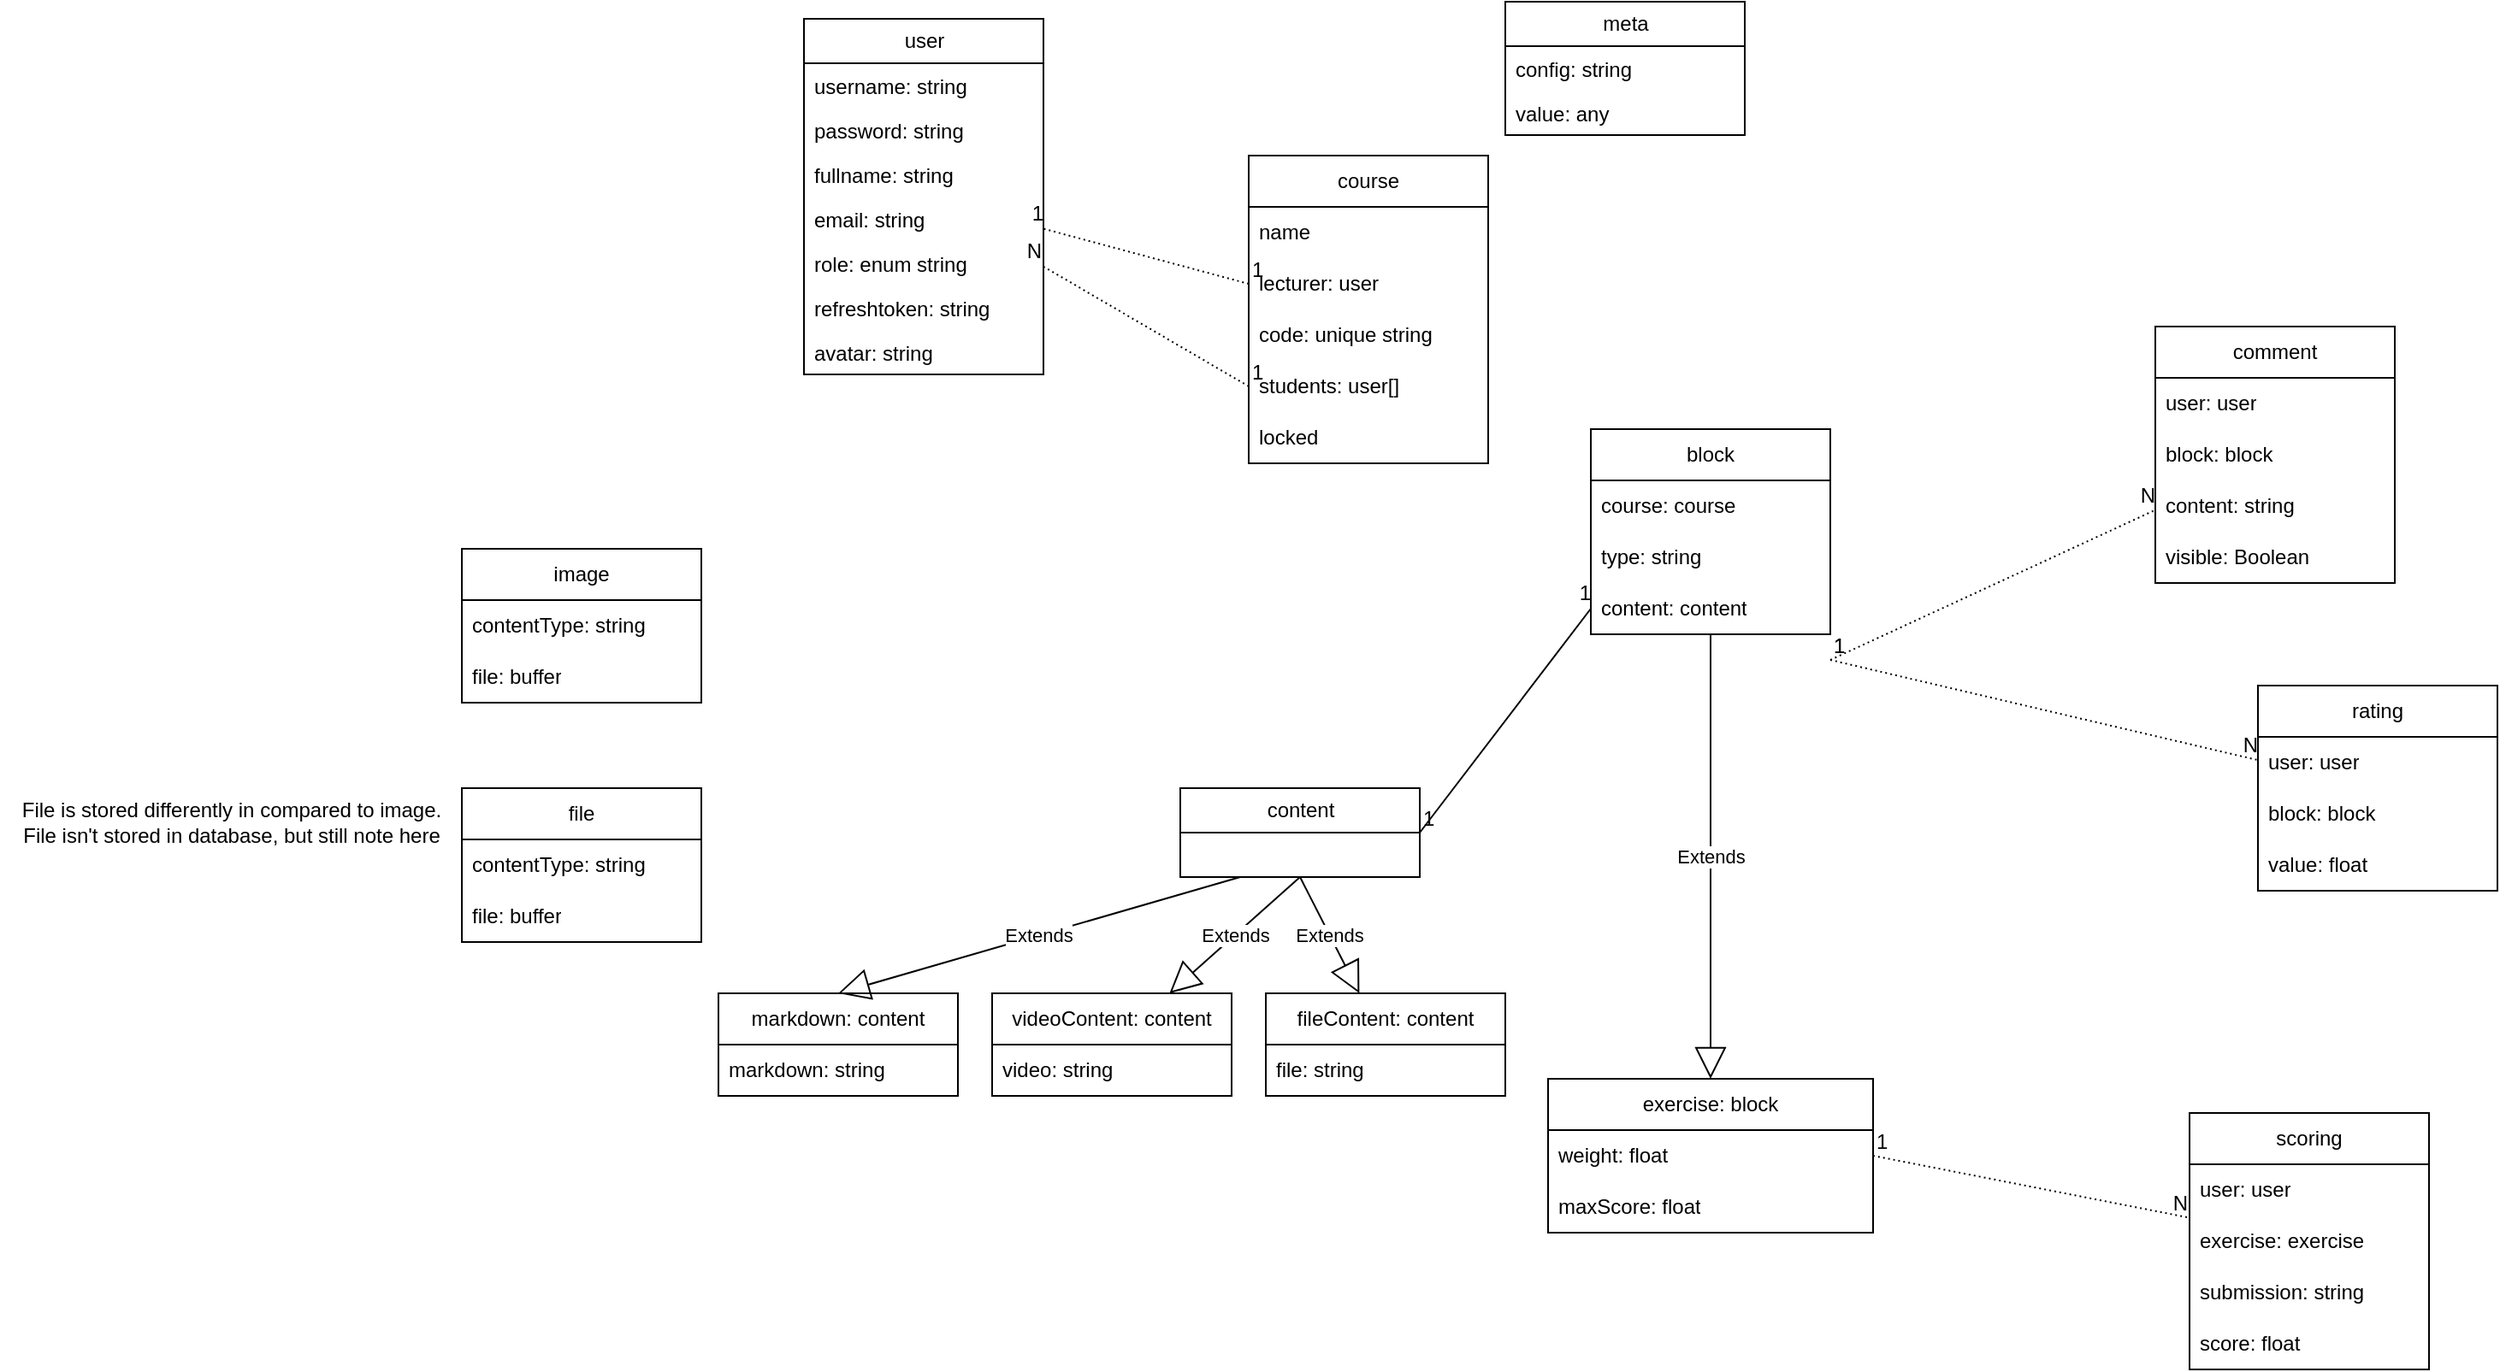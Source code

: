 <mxfile version="20.6.0" type="device" pages="2"><diagram id="YB6r-hcfbJLLdhidVfNR" name="Database Design Diagram"><mxGraphModel dx="2162" dy="952" grid="1" gridSize="10" guides="1" tooltips="1" connect="1" arrows="1" fold="1" page="1" pageScale="1" pageWidth="850" pageHeight="1100" math="0" shadow="0"><root><mxCell id="0"/><mxCell id="1" parent="0"/><mxCell id="WoU8ykzPIWbGjTpXF9rT-1" value="user" style="swimlane;fontStyle=0;childLayout=stackLayout;horizontal=1;startSize=26;fillColor=none;horizontalStack=0;resizeParent=1;resizeParentMax=0;resizeLast=0;collapsible=1;marginBottom=0;html=1;" parent="1" vertex="1"><mxGeometry x="-80" y="180" width="140" height="208" as="geometry"/></mxCell><mxCell id="WoU8ykzPIWbGjTpXF9rT-2" value="username: string" style="text;strokeColor=none;fillColor=none;align=left;verticalAlign=top;spacingLeft=4;spacingRight=4;overflow=hidden;rotatable=0;points=[[0,0.5],[1,0.5]];portConstraint=eastwest;whiteSpace=wrap;html=1;" parent="WoU8ykzPIWbGjTpXF9rT-1" vertex="1"><mxGeometry y="26" width="140" height="26" as="geometry"/></mxCell><mxCell id="WoU8ykzPIWbGjTpXF9rT-3" value="password: string" style="text;strokeColor=none;fillColor=none;align=left;verticalAlign=top;spacingLeft=4;spacingRight=4;overflow=hidden;rotatable=0;points=[[0,0.5],[1,0.5]];portConstraint=eastwest;whiteSpace=wrap;html=1;" parent="WoU8ykzPIWbGjTpXF9rT-1" vertex="1"><mxGeometry y="52" width="140" height="26" as="geometry"/></mxCell><mxCell id="WoU8ykzPIWbGjTpXF9rT-4" value="fullname: string" style="text;strokeColor=none;fillColor=none;align=left;verticalAlign=top;spacingLeft=4;spacingRight=4;overflow=hidden;rotatable=0;points=[[0,0.5],[1,0.5]];portConstraint=eastwest;whiteSpace=wrap;html=1;" parent="WoU8ykzPIWbGjTpXF9rT-1" vertex="1"><mxGeometry y="78" width="140" height="26" as="geometry"/></mxCell><mxCell id="WoU8ykzPIWbGjTpXF9rT-5" value="email: string" style="text;strokeColor=none;fillColor=none;align=left;verticalAlign=top;spacingLeft=4;spacingRight=4;overflow=hidden;rotatable=0;points=[[0,0.5],[1,0.5]];portConstraint=eastwest;whiteSpace=wrap;html=1;" parent="WoU8ykzPIWbGjTpXF9rT-1" vertex="1"><mxGeometry y="104" width="140" height="26" as="geometry"/></mxCell><mxCell id="WoU8ykzPIWbGjTpXF9rT-6" value="role: enum string" style="text;strokeColor=none;fillColor=none;align=left;verticalAlign=top;spacingLeft=4;spacingRight=4;overflow=hidden;rotatable=0;points=[[0,0.5],[1,0.5]];portConstraint=eastwest;whiteSpace=wrap;html=1;" parent="WoU8ykzPIWbGjTpXF9rT-1" vertex="1"><mxGeometry y="130" width="140" height="26" as="geometry"/></mxCell><mxCell id="WoU8ykzPIWbGjTpXF9rT-7" value="refreshtoken: string" style="text;strokeColor=none;fillColor=none;align=left;verticalAlign=top;spacingLeft=4;spacingRight=4;overflow=hidden;rotatable=0;points=[[0,0.5],[1,0.5]];portConstraint=eastwest;whiteSpace=wrap;html=1;" parent="WoU8ykzPIWbGjTpXF9rT-1" vertex="1"><mxGeometry y="156" width="140" height="26" as="geometry"/></mxCell><mxCell id="WoU8ykzPIWbGjTpXF9rT-8" value="avatar: string" style="text;strokeColor=none;fillColor=none;align=left;verticalAlign=top;spacingLeft=4;spacingRight=4;overflow=hidden;rotatable=0;points=[[0,0.5],[1,0.5]];portConstraint=eastwest;whiteSpace=wrap;html=1;" parent="WoU8ykzPIWbGjTpXF9rT-1" vertex="1"><mxGeometry y="182" width="140" height="26" as="geometry"/></mxCell><mxCell id="WoU8ykzPIWbGjTpXF9rT-9" value="image" style="swimlane;fontStyle=0;childLayout=stackLayout;horizontal=1;startSize=30;horizontalStack=0;resizeParent=1;resizeParentMax=0;resizeLast=0;collapsible=1;marginBottom=0;whiteSpace=wrap;html=1;" parent="1" vertex="1"><mxGeometry x="-280" y="490" width="140" height="90" as="geometry"/></mxCell><mxCell id="WoU8ykzPIWbGjTpXF9rT-10" value="contentType: string" style="text;strokeColor=none;fillColor=none;align=left;verticalAlign=middle;spacingLeft=4;spacingRight=4;overflow=hidden;points=[[0,0.5],[1,0.5]];portConstraint=eastwest;rotatable=0;whiteSpace=wrap;html=1;" parent="WoU8ykzPIWbGjTpXF9rT-9" vertex="1"><mxGeometry y="30" width="140" height="30" as="geometry"/></mxCell><mxCell id="WoU8ykzPIWbGjTpXF9rT-11" value="file: buffer" style="text;strokeColor=none;fillColor=none;align=left;verticalAlign=middle;spacingLeft=4;spacingRight=4;overflow=hidden;points=[[0,0.5],[1,0.5]];portConstraint=eastwest;rotatable=0;whiteSpace=wrap;html=1;" parent="WoU8ykzPIWbGjTpXF9rT-9" vertex="1"><mxGeometry y="60" width="140" height="30" as="geometry"/></mxCell><mxCell id="WoU8ykzPIWbGjTpXF9rT-13" value="meta" style="swimlane;fontStyle=0;childLayout=stackLayout;horizontal=1;startSize=26;fillColor=none;horizontalStack=0;resizeParent=1;resizeParentMax=0;resizeLast=0;collapsible=1;marginBottom=0;html=1;" parent="1" vertex="1"><mxGeometry x="330" y="170" width="140" height="78" as="geometry"/></mxCell><mxCell id="WoU8ykzPIWbGjTpXF9rT-14" value="config: string" style="text;strokeColor=none;fillColor=none;align=left;verticalAlign=top;spacingLeft=4;spacingRight=4;overflow=hidden;rotatable=0;points=[[0,0.5],[1,0.5]];portConstraint=eastwest;whiteSpace=wrap;html=1;" parent="WoU8ykzPIWbGjTpXF9rT-13" vertex="1"><mxGeometry y="26" width="140" height="26" as="geometry"/></mxCell><mxCell id="WoU8ykzPIWbGjTpXF9rT-15" value="value: any" style="text;strokeColor=none;fillColor=none;align=left;verticalAlign=top;spacingLeft=4;spacingRight=4;overflow=hidden;rotatable=0;points=[[0,0.5],[1,0.5]];portConstraint=eastwest;whiteSpace=wrap;html=1;" parent="WoU8ykzPIWbGjTpXF9rT-13" vertex="1"><mxGeometry y="52" width="140" height="26" as="geometry"/></mxCell><mxCell id="WoU8ykzPIWbGjTpXF9rT-17" value="course" style="swimlane;fontStyle=0;childLayout=stackLayout;horizontal=1;startSize=30;horizontalStack=0;resizeParent=1;resizeParentMax=0;resizeLast=0;collapsible=1;marginBottom=0;whiteSpace=wrap;html=1;" parent="1" vertex="1"><mxGeometry x="180" y="260" width="140" height="180" as="geometry"/></mxCell><mxCell id="WoU8ykzPIWbGjTpXF9rT-18" value="name" style="text;strokeColor=none;fillColor=none;align=left;verticalAlign=middle;spacingLeft=4;spacingRight=4;overflow=hidden;points=[[0,0.5],[1,0.5]];portConstraint=eastwest;rotatable=0;whiteSpace=wrap;html=1;" parent="WoU8ykzPIWbGjTpXF9rT-17" vertex="1"><mxGeometry y="30" width="140" height="30" as="geometry"/></mxCell><mxCell id="WoU8ykzPIWbGjTpXF9rT-19" value="lecturer: user" style="text;strokeColor=none;fillColor=none;align=left;verticalAlign=middle;spacingLeft=4;spacingRight=4;overflow=hidden;points=[[0,0.5],[1,0.5]];portConstraint=eastwest;rotatable=0;whiteSpace=wrap;html=1;" parent="WoU8ykzPIWbGjTpXF9rT-17" vertex="1"><mxGeometry y="60" width="140" height="30" as="geometry"/></mxCell><mxCell id="WoU8ykzPIWbGjTpXF9rT-20" value="code: unique string" style="text;strokeColor=none;fillColor=none;align=left;verticalAlign=middle;spacingLeft=4;spacingRight=4;overflow=hidden;points=[[0,0.5],[1,0.5]];portConstraint=eastwest;rotatable=0;whiteSpace=wrap;html=1;" parent="WoU8ykzPIWbGjTpXF9rT-17" vertex="1"><mxGeometry y="90" width="140" height="30" as="geometry"/></mxCell><mxCell id="KMmzmA4-8_-BO-0aLhQx-1" value="students: user[]" style="text;strokeColor=none;fillColor=none;align=left;verticalAlign=middle;spacingLeft=4;spacingRight=4;overflow=hidden;points=[[0,0.5],[1,0.5]];portConstraint=eastwest;rotatable=0;whiteSpace=wrap;html=1;" parent="WoU8ykzPIWbGjTpXF9rT-17" vertex="1"><mxGeometry y="120" width="140" height="30" as="geometry"/></mxCell><mxCell id="h12h4w8-NytyU-QI00mL-1" value="locked" style="text;strokeColor=none;fillColor=none;align=left;verticalAlign=middle;spacingLeft=4;spacingRight=4;overflow=hidden;points=[[0,0.5],[1,0.5]];portConstraint=eastwest;rotatable=0;whiteSpace=wrap;html=1;" parent="WoU8ykzPIWbGjTpXF9rT-17" vertex="1"><mxGeometry y="150" width="140" height="30" as="geometry"/></mxCell><mxCell id="WoU8ykzPIWbGjTpXF9rT-21" value="block" style="swimlane;fontStyle=0;childLayout=stackLayout;horizontal=1;startSize=30;horizontalStack=0;resizeParent=1;resizeParentMax=0;resizeLast=0;collapsible=1;marginBottom=0;whiteSpace=wrap;html=1;" parent="1" vertex="1"><mxGeometry x="380" y="420" width="140" height="120" as="geometry"/></mxCell><mxCell id="WoU8ykzPIWbGjTpXF9rT-22" value="course: course" style="text;strokeColor=none;fillColor=none;align=left;verticalAlign=middle;spacingLeft=4;spacingRight=4;overflow=hidden;points=[[0,0.5],[1,0.5]];portConstraint=eastwest;rotatable=0;whiteSpace=wrap;html=1;" parent="WoU8ykzPIWbGjTpXF9rT-21" vertex="1"><mxGeometry y="30" width="140" height="30" as="geometry"/></mxCell><mxCell id="WoU8ykzPIWbGjTpXF9rT-23" value="type: string" style="text;strokeColor=none;fillColor=none;align=left;verticalAlign=middle;spacingLeft=4;spacingRight=4;overflow=hidden;points=[[0,0.5],[1,0.5]];portConstraint=eastwest;rotatable=0;whiteSpace=wrap;html=1;" parent="WoU8ykzPIWbGjTpXF9rT-21" vertex="1"><mxGeometry y="60" width="140" height="30" as="geometry"/></mxCell><mxCell id="WoU8ykzPIWbGjTpXF9rT-24" value="content: content" style="text;strokeColor=none;fillColor=none;align=left;verticalAlign=middle;spacingLeft=4;spacingRight=4;overflow=hidden;points=[[0,0.5],[1,0.5]];portConstraint=eastwest;rotatable=0;whiteSpace=wrap;html=1;" parent="WoU8ykzPIWbGjTpXF9rT-21" vertex="1"><mxGeometry y="90" width="140" height="30" as="geometry"/></mxCell><mxCell id="WoU8ykzPIWbGjTpXF9rT-26" value="rating" style="swimlane;fontStyle=0;childLayout=stackLayout;horizontal=1;startSize=30;horizontalStack=0;resizeParent=1;resizeParentMax=0;resizeLast=0;collapsible=1;marginBottom=0;whiteSpace=wrap;html=1;" parent="1" vertex="1"><mxGeometry x="770" y="570" width="140" height="120" as="geometry"/></mxCell><mxCell id="WoU8ykzPIWbGjTpXF9rT-27" value="user: user" style="text;strokeColor=none;fillColor=none;align=left;verticalAlign=middle;spacingLeft=4;spacingRight=4;overflow=hidden;points=[[0,0.5],[1,0.5]];portConstraint=eastwest;rotatable=0;whiteSpace=wrap;html=1;" parent="WoU8ykzPIWbGjTpXF9rT-26" vertex="1"><mxGeometry y="30" width="140" height="30" as="geometry"/></mxCell><mxCell id="WoU8ykzPIWbGjTpXF9rT-28" value="block: block" style="text;strokeColor=none;fillColor=none;align=left;verticalAlign=middle;spacingLeft=4;spacingRight=4;overflow=hidden;points=[[0,0.5],[1,0.5]];portConstraint=eastwest;rotatable=0;whiteSpace=wrap;html=1;" parent="WoU8ykzPIWbGjTpXF9rT-26" vertex="1"><mxGeometry y="60" width="140" height="30" as="geometry"/></mxCell><mxCell id="WoU8ykzPIWbGjTpXF9rT-29" value="value: float" style="text;strokeColor=none;fillColor=none;align=left;verticalAlign=middle;spacingLeft=4;spacingRight=4;overflow=hidden;points=[[0,0.5],[1,0.5]];portConstraint=eastwest;rotatable=0;whiteSpace=wrap;html=1;" parent="WoU8ykzPIWbGjTpXF9rT-26" vertex="1"><mxGeometry y="90" width="140" height="30" as="geometry"/></mxCell><mxCell id="WoU8ykzPIWbGjTpXF9rT-30" value="comment" style="swimlane;fontStyle=0;childLayout=stackLayout;horizontal=1;startSize=30;horizontalStack=0;resizeParent=1;resizeParentMax=0;resizeLast=0;collapsible=1;marginBottom=0;whiteSpace=wrap;html=1;" parent="1" vertex="1"><mxGeometry x="710" y="360" width="140" height="150" as="geometry"/></mxCell><mxCell id="WoU8ykzPIWbGjTpXF9rT-31" value="user: user" style="text;strokeColor=none;fillColor=none;align=left;verticalAlign=middle;spacingLeft=4;spacingRight=4;overflow=hidden;points=[[0,0.5],[1,0.5]];portConstraint=eastwest;rotatable=0;whiteSpace=wrap;html=1;" parent="WoU8ykzPIWbGjTpXF9rT-30" vertex="1"><mxGeometry y="30" width="140" height="30" as="geometry"/></mxCell><mxCell id="WoU8ykzPIWbGjTpXF9rT-32" value="block: block" style="text;strokeColor=none;fillColor=none;align=left;verticalAlign=middle;spacingLeft=4;spacingRight=4;overflow=hidden;points=[[0,0.5],[1,0.5]];portConstraint=eastwest;rotatable=0;whiteSpace=wrap;html=1;" parent="WoU8ykzPIWbGjTpXF9rT-30" vertex="1"><mxGeometry y="60" width="140" height="30" as="geometry"/></mxCell><mxCell id="WoU8ykzPIWbGjTpXF9rT-33" value="content: string" style="text;strokeColor=none;fillColor=none;align=left;verticalAlign=middle;spacingLeft=4;spacingRight=4;overflow=hidden;points=[[0,0.5],[1,0.5]];portConstraint=eastwest;rotatable=0;whiteSpace=wrap;html=1;" parent="WoU8ykzPIWbGjTpXF9rT-30" vertex="1"><mxGeometry y="90" width="140" height="30" as="geometry"/></mxCell><mxCell id="ar0qH_tBfXvgNC2Da2N_-1" value="visible: Boolean" style="text;strokeColor=none;fillColor=none;align=left;verticalAlign=middle;spacingLeft=4;spacingRight=4;overflow=hidden;points=[[0,0.5],[1,0.5]];portConstraint=eastwest;rotatable=0;whiteSpace=wrap;html=1;" parent="WoU8ykzPIWbGjTpXF9rT-30" vertex="1"><mxGeometry y="120" width="140" height="30" as="geometry"/></mxCell><mxCell id="WoU8ykzPIWbGjTpXF9rT-40" value="exercise: block" style="swimlane;fontStyle=0;childLayout=stackLayout;horizontal=1;startSize=30;horizontalStack=0;resizeParent=1;resizeParentMax=0;resizeLast=0;collapsible=1;marginBottom=0;whiteSpace=wrap;html=1;" parent="1" vertex="1"><mxGeometry x="355" y="800" width="190" height="90" as="geometry"/></mxCell><mxCell id="WoU8ykzPIWbGjTpXF9rT-44" value="weight: float" style="text;strokeColor=none;fillColor=none;align=left;verticalAlign=middle;spacingLeft=4;spacingRight=4;overflow=hidden;points=[[0,0.5],[1,0.5]];portConstraint=eastwest;rotatable=0;whiteSpace=wrap;html=1;" parent="WoU8ykzPIWbGjTpXF9rT-40" vertex="1"><mxGeometry y="30" width="190" height="30" as="geometry"/></mxCell><mxCell id="WoU8ykzPIWbGjTpXF9rT-57" value="maxScore: float" style="text;strokeColor=none;fillColor=none;align=left;verticalAlign=middle;spacingLeft=4;spacingRight=4;overflow=hidden;points=[[0,0.5],[1,0.5]];portConstraint=eastwest;rotatable=0;whiteSpace=wrap;html=1;" parent="WoU8ykzPIWbGjTpXF9rT-40" vertex="1"><mxGeometry y="60" width="190" height="30" as="geometry"/></mxCell><mxCell id="WoU8ykzPIWbGjTpXF9rT-49" value="content" style="swimlane;fontStyle=0;childLayout=stackLayout;horizontal=1;startSize=26;fillColor=none;horizontalStack=0;resizeParent=1;resizeParentMax=0;resizeLast=0;collapsible=1;marginBottom=0;html=1;" parent="1" vertex="1"><mxGeometry x="140" y="630" width="140" height="52" as="geometry"/></mxCell><mxCell id="WoU8ykzPIWbGjTpXF9rT-53" value="scoring" style="swimlane;fontStyle=0;childLayout=stackLayout;horizontal=1;startSize=30;horizontalStack=0;resizeParent=1;resizeParentMax=0;resizeLast=0;collapsible=1;marginBottom=0;whiteSpace=wrap;html=1;" parent="1" vertex="1"><mxGeometry x="730" y="820" width="140" height="150" as="geometry"/></mxCell><mxCell id="WoU8ykzPIWbGjTpXF9rT-54" value="user: user" style="text;strokeColor=none;fillColor=none;align=left;verticalAlign=middle;spacingLeft=4;spacingRight=4;overflow=hidden;points=[[0,0.5],[1,0.5]];portConstraint=eastwest;rotatable=0;whiteSpace=wrap;html=1;" parent="WoU8ykzPIWbGjTpXF9rT-53" vertex="1"><mxGeometry y="30" width="140" height="30" as="geometry"/></mxCell><mxCell id="WoU8ykzPIWbGjTpXF9rT-55" value="exercise: exercise" style="text;strokeColor=none;fillColor=none;align=left;verticalAlign=middle;spacingLeft=4;spacingRight=4;overflow=hidden;points=[[0,0.5],[1,0.5]];portConstraint=eastwest;rotatable=0;whiteSpace=wrap;html=1;" parent="WoU8ykzPIWbGjTpXF9rT-53" vertex="1"><mxGeometry y="60" width="140" height="30" as="geometry"/></mxCell><mxCell id="WoU8ykzPIWbGjTpXF9rT-56" value="submission: string" style="text;strokeColor=none;fillColor=none;align=left;verticalAlign=middle;spacingLeft=4;spacingRight=4;overflow=hidden;points=[[0,0.5],[1,0.5]];portConstraint=eastwest;rotatable=0;whiteSpace=wrap;html=1;" parent="WoU8ykzPIWbGjTpXF9rT-53" vertex="1"><mxGeometry y="90" width="140" height="30" as="geometry"/></mxCell><mxCell id="WoU8ykzPIWbGjTpXF9rT-70" value="score: float" style="text;strokeColor=none;fillColor=none;align=left;verticalAlign=middle;spacingLeft=4;spacingRight=4;overflow=hidden;points=[[0,0.5],[1,0.5]];portConstraint=eastwest;rotatable=0;whiteSpace=wrap;html=1;" parent="WoU8ykzPIWbGjTpXF9rT-53" vertex="1"><mxGeometry y="120" width="140" height="30" as="geometry"/></mxCell><mxCell id="WoU8ykzPIWbGjTpXF9rT-58" value="markdown: content" style="swimlane;fontStyle=0;childLayout=stackLayout;horizontal=1;startSize=30;horizontalStack=0;resizeParent=1;resizeParentMax=0;resizeLast=0;collapsible=1;marginBottom=0;whiteSpace=wrap;html=1;" parent="1" vertex="1"><mxGeometry x="-130" y="750" width="140" height="60" as="geometry"/></mxCell><mxCell id="WoU8ykzPIWbGjTpXF9rT-61" value="markdown: string" style="text;strokeColor=none;fillColor=none;align=left;verticalAlign=middle;spacingLeft=4;spacingRight=4;overflow=hidden;points=[[0,0.5],[1,0.5]];portConstraint=eastwest;rotatable=0;whiteSpace=wrap;html=1;" parent="WoU8ykzPIWbGjTpXF9rT-58" vertex="1"><mxGeometry y="30" width="140" height="30" as="geometry"/></mxCell><mxCell id="WoU8ykzPIWbGjTpXF9rT-62" value="fileContent: content" style="swimlane;fontStyle=0;childLayout=stackLayout;horizontal=1;startSize=30;horizontalStack=0;resizeParent=1;resizeParentMax=0;resizeLast=0;collapsible=1;marginBottom=0;whiteSpace=wrap;html=1;" parent="1" vertex="1"><mxGeometry x="190" y="750" width="140" height="60" as="geometry"/></mxCell><mxCell id="WoU8ykzPIWbGjTpXF9rT-63" value="file: string" style="text;strokeColor=none;fillColor=none;align=left;verticalAlign=middle;spacingLeft=4;spacingRight=4;overflow=hidden;points=[[0,0.5],[1,0.5]];portConstraint=eastwest;rotatable=0;whiteSpace=wrap;html=1;" parent="WoU8ykzPIWbGjTpXF9rT-62" vertex="1"><mxGeometry y="30" width="140" height="30" as="geometry"/></mxCell><mxCell id="WoU8ykzPIWbGjTpXF9rT-66" value="videoContent: content" style="swimlane;fontStyle=0;childLayout=stackLayout;horizontal=1;startSize=30;horizontalStack=0;resizeParent=1;resizeParentMax=0;resizeLast=0;collapsible=1;marginBottom=0;whiteSpace=wrap;html=1;" parent="1" vertex="1"><mxGeometry x="30" y="750" width="140" height="60" as="geometry"/></mxCell><mxCell id="WoU8ykzPIWbGjTpXF9rT-67" value="video: string" style="text;strokeColor=none;fillColor=none;align=left;verticalAlign=middle;spacingLeft=4;spacingRight=4;overflow=hidden;points=[[0,0.5],[1,0.5]];portConstraint=eastwest;rotatable=0;whiteSpace=wrap;html=1;" parent="WoU8ykzPIWbGjTpXF9rT-66" vertex="1"><mxGeometry y="30" width="140" height="30" as="geometry"/></mxCell><mxCell id="WoU8ykzPIWbGjTpXF9rT-71" value="file" style="swimlane;fontStyle=0;childLayout=stackLayout;horizontal=1;startSize=30;horizontalStack=0;resizeParent=1;resizeParentMax=0;resizeLast=0;collapsible=1;marginBottom=0;whiteSpace=wrap;html=1;" parent="1" vertex="1"><mxGeometry x="-280" y="630" width="140" height="90" as="geometry"/></mxCell><mxCell id="WoU8ykzPIWbGjTpXF9rT-72" value="contentType: string" style="text;strokeColor=none;fillColor=none;align=left;verticalAlign=middle;spacingLeft=4;spacingRight=4;overflow=hidden;points=[[0,0.5],[1,0.5]];portConstraint=eastwest;rotatable=0;whiteSpace=wrap;html=1;" parent="WoU8ykzPIWbGjTpXF9rT-71" vertex="1"><mxGeometry y="30" width="140" height="30" as="geometry"/></mxCell><mxCell id="WoU8ykzPIWbGjTpXF9rT-73" value="file: buffer" style="text;strokeColor=none;fillColor=none;align=left;verticalAlign=middle;spacingLeft=4;spacingRight=4;overflow=hidden;points=[[0,0.5],[1,0.5]];portConstraint=eastwest;rotatable=0;whiteSpace=wrap;html=1;" parent="WoU8ykzPIWbGjTpXF9rT-71" vertex="1"><mxGeometry y="60" width="140" height="30" as="geometry"/></mxCell><mxCell id="WoU8ykzPIWbGjTpXF9rT-75" value="File is stored differently in compared to image. &lt;br&gt;File isn't stored in database, but still note here" style="text;html=1;align=center;verticalAlign=middle;resizable=0;points=[];autosize=1;strokeColor=none;fillColor=none;" parent="1" vertex="1"><mxGeometry x="-550" y="630" width="270" height="40" as="geometry"/></mxCell><mxCell id="WoU8ykzPIWbGjTpXF9rT-87" value="Extends" style="endArrow=block;endSize=16;endFill=0;html=1;rounded=0;" parent="1" source="WoU8ykzPIWbGjTpXF9rT-21" target="WoU8ykzPIWbGjTpXF9rT-40" edge="1"><mxGeometry width="160" relative="1" as="geometry"><mxPoint x="160" y="780" as="sourcePoint"/><mxPoint x="320" y="780" as="targetPoint"/></mxGeometry></mxCell><mxCell id="WoU8ykzPIWbGjTpXF9rT-95" value="" style="endArrow=none;html=1;rounded=0;dashed=1;dashPattern=1 2;exitX=1;exitY=0.5;exitDx=0;exitDy=0;" parent="1" target="WoU8ykzPIWbGjTpXF9rT-30" edge="1"><mxGeometry relative="1" as="geometry"><mxPoint x="520" y="555" as="sourcePoint"/><mxPoint x="680" y="460" as="targetPoint"/></mxGeometry></mxCell><mxCell id="WoU8ykzPIWbGjTpXF9rT-96" value="1" style="resizable=0;html=1;align=left;verticalAlign=bottom;" parent="WoU8ykzPIWbGjTpXF9rT-95" connectable="0" vertex="1"><mxGeometry x="-1" relative="1" as="geometry"/></mxCell><mxCell id="WoU8ykzPIWbGjTpXF9rT-97" value="N" style="resizable=0;html=1;align=right;verticalAlign=bottom;" parent="WoU8ykzPIWbGjTpXF9rT-95" connectable="0" vertex="1"><mxGeometry x="1" relative="1" as="geometry"/></mxCell><mxCell id="WoU8ykzPIWbGjTpXF9rT-98" value="" style="endArrow=none;html=1;rounded=0;dashed=1;dashPattern=1 2;exitX=1;exitY=0.5;exitDx=0;exitDy=0;" parent="1" target="WoU8ykzPIWbGjTpXF9rT-26" edge="1"><mxGeometry relative="1" as="geometry"><mxPoint x="520" y="555" as="sourcePoint"/><mxPoint x="720" y="466.346" as="targetPoint"/></mxGeometry></mxCell><mxCell id="WoU8ykzPIWbGjTpXF9rT-99" value="1" style="resizable=0;html=1;align=left;verticalAlign=bottom;" parent="WoU8ykzPIWbGjTpXF9rT-98" connectable="0" vertex="1"><mxGeometry x="-1" relative="1" as="geometry"/></mxCell><mxCell id="WoU8ykzPIWbGjTpXF9rT-100" value="N" style="resizable=0;html=1;align=right;verticalAlign=bottom;" parent="WoU8ykzPIWbGjTpXF9rT-98" connectable="0" vertex="1"><mxGeometry x="1" relative="1" as="geometry"/></mxCell><mxCell id="WoU8ykzPIWbGjTpXF9rT-101" value="" style="endArrow=none;html=1;rounded=0;dashed=1;dashPattern=1 2;exitX=1;exitY=0.5;exitDx=0;exitDy=0;" parent="1" target="WoU8ykzPIWbGjTpXF9rT-53" edge="1"><mxGeometry relative="1" as="geometry"><mxPoint x="545" y="845" as="sourcePoint"/><mxPoint x="780" y="630.156" as="targetPoint"/></mxGeometry></mxCell><mxCell id="WoU8ykzPIWbGjTpXF9rT-102" value="1" style="resizable=0;html=1;align=left;verticalAlign=bottom;" parent="WoU8ykzPIWbGjTpXF9rT-101" connectable="0" vertex="1"><mxGeometry x="-1" relative="1" as="geometry"/></mxCell><mxCell id="WoU8ykzPIWbGjTpXF9rT-103" value="N" style="resizable=0;html=1;align=right;verticalAlign=bottom;" parent="WoU8ykzPIWbGjTpXF9rT-101" connectable="0" vertex="1"><mxGeometry x="1" relative="1" as="geometry"/></mxCell><mxCell id="WoU8ykzPIWbGjTpXF9rT-104" value="" style="endArrow=none;html=1;rounded=0;exitX=1;exitY=0.5;exitDx=0;exitDy=0;entryX=0;entryY=0.5;entryDx=0;entryDy=0;" parent="1" source="WoU8ykzPIWbGjTpXF9rT-49" target="WoU8ykzPIWbGjTpXF9rT-24" edge="1"><mxGeometry relative="1" as="geometry"><mxPoint x="280" y="790" as="sourcePoint"/><mxPoint x="440" y="790" as="targetPoint"/></mxGeometry></mxCell><mxCell id="WoU8ykzPIWbGjTpXF9rT-105" value="1" style="resizable=0;html=1;align=left;verticalAlign=bottom;" parent="WoU8ykzPIWbGjTpXF9rT-104" connectable="0" vertex="1"><mxGeometry x="-1" relative="1" as="geometry"/></mxCell><mxCell id="WoU8ykzPIWbGjTpXF9rT-106" value="1" style="resizable=0;html=1;align=right;verticalAlign=bottom;" parent="WoU8ykzPIWbGjTpXF9rT-104" connectable="0" vertex="1"><mxGeometry x="1" relative="1" as="geometry"/></mxCell><mxCell id="WoU8ykzPIWbGjTpXF9rT-107" value="Extends" style="endArrow=block;endSize=16;endFill=0;html=1;rounded=0;exitX=0.5;exitY=1;exitDx=0;exitDy=0;" parent="1" source="WoU8ykzPIWbGjTpXF9rT-49" target="WoU8ykzPIWbGjTpXF9rT-62" edge="1"><mxGeometry width="160" relative="1" as="geometry"><mxPoint x="170" y="770" as="sourcePoint"/><mxPoint x="330" y="770" as="targetPoint"/></mxGeometry></mxCell><mxCell id="WoU8ykzPIWbGjTpXF9rT-108" value="Extends" style="endArrow=block;endSize=16;endFill=0;html=1;rounded=0;exitX=0.5;exitY=1;exitDx=0;exitDy=0;" parent="1" source="WoU8ykzPIWbGjTpXF9rT-49" target="WoU8ykzPIWbGjTpXF9rT-66" edge="1"><mxGeometry width="160" relative="1" as="geometry"><mxPoint x="220" y="692" as="sourcePoint"/><mxPoint x="254.694" y="760" as="targetPoint"/></mxGeometry></mxCell><mxCell id="WoU8ykzPIWbGjTpXF9rT-109" value="Extends" style="endArrow=block;endSize=16;endFill=0;html=1;rounded=0;exitX=0.25;exitY=1;exitDx=0;exitDy=0;entryX=0.5;entryY=0;entryDx=0;entryDy=0;" parent="1" source="WoU8ykzPIWbGjTpXF9rT-49" target="WoU8ykzPIWbGjTpXF9rT-58" edge="1"><mxGeometry width="160" relative="1" as="geometry"><mxPoint x="220" y="692" as="sourcePoint"/><mxPoint x="143.673" y="760" as="targetPoint"/></mxGeometry></mxCell><mxCell id="KMmzmA4-8_-BO-0aLhQx-2" value="" style="endArrow=none;html=1;rounded=0;dashed=1;dashPattern=1 2;exitX=0;exitY=0.5;exitDx=0;exitDy=0;" parent="1" source="KMmzmA4-8_-BO-0aLhQx-1" target="WoU8ykzPIWbGjTpXF9rT-1" edge="1"><mxGeometry relative="1" as="geometry"><mxPoint x="530" y="565" as="sourcePoint"/><mxPoint x="100" y="390" as="targetPoint"/></mxGeometry></mxCell><mxCell id="KMmzmA4-8_-BO-0aLhQx-3" value="1" style="resizable=0;html=1;align=left;verticalAlign=bottom;" parent="KMmzmA4-8_-BO-0aLhQx-2" connectable="0" vertex="1"><mxGeometry x="-1" relative="1" as="geometry"/></mxCell><mxCell id="KMmzmA4-8_-BO-0aLhQx-4" value="N" style="resizable=0;html=1;align=right;verticalAlign=bottom;" parent="KMmzmA4-8_-BO-0aLhQx-2" connectable="0" vertex="1"><mxGeometry x="1" relative="1" as="geometry"/></mxCell><mxCell id="KMmzmA4-8_-BO-0aLhQx-6" value="" style="endArrow=none;html=1;rounded=0;dashed=1;dashPattern=1 2;exitX=0;exitY=0.5;exitDx=0;exitDy=0;" parent="1" source="WoU8ykzPIWbGjTpXF9rT-19" target="WoU8ykzPIWbGjTpXF9rT-1" edge="1"><mxGeometry relative="1" as="geometry"><mxPoint x="140" y="575" as="sourcePoint"/><mxPoint x="110" y="330" as="targetPoint"/></mxGeometry></mxCell><mxCell id="KMmzmA4-8_-BO-0aLhQx-7" value="1" style="resizable=0;html=1;align=left;verticalAlign=bottom;" parent="KMmzmA4-8_-BO-0aLhQx-6" connectable="0" vertex="1"><mxGeometry x="-1" relative="1" as="geometry"/></mxCell><mxCell id="KMmzmA4-8_-BO-0aLhQx-8" value="1" style="resizable=0;html=1;align=right;verticalAlign=bottom;" parent="KMmzmA4-8_-BO-0aLhQx-6" connectable="0" vertex="1"><mxGeometry x="1" relative="1" as="geometry"/></mxCell></root></mxGraphModel></diagram><diagram id="xxhtNzaPkzEz8Ifz7URN" name="Use Cases"><mxGraphModel dx="1166" dy="1329" grid="1" gridSize="10" guides="1" tooltips="1" connect="1" arrows="1" fold="1" page="1" pageScale="1" pageWidth="850" pageHeight="1100" math="0" shadow="0"><root><mxCell id="0"/><mxCell id="1" parent="0"/><mxCell id="zcInezRcbWMFD6ccNYoE-10" value="" style="rounded=0;whiteSpace=wrap;html=1;" parent="1" vertex="1"><mxGeometry x="-730" y="-90" width="1150" height="410" as="geometry"/></mxCell><mxCell id="swyet-M4ToWX3vkka1qd-2" value="" style="rounded=0;whiteSpace=wrap;html=1;" parent="1" vertex="1"><mxGeometry x="-820" y="-630" width="770" height="370" as="geometry"/></mxCell><mxCell id="PzVg8SY0jQ935LMDrby1-4" value="" style="rounded=0;whiteSpace=wrap;html=1;" parent="1" vertex="1"><mxGeometry x="80" y="-630" width="650" height="310" as="geometry"/></mxCell><mxCell id="_7iexwiHm-Hj2U8WNVGm-1" value="Admin&lt;br&gt;" style="shape=umlActor;verticalLabelPosition=bottom;verticalAlign=top;html=1;outlineConnect=0;" parent="1" vertex="1"><mxGeometry x="130" y="-270" width="30" height="60" as="geometry"/></mxCell><mxCell id="_7iexwiHm-Hj2U8WNVGm-2" value="Create Accounts" style="ellipse;whiteSpace=wrap;html=1;" parent="1" vertex="1"><mxGeometry x="335" y="-570" width="140" height="80" as="geometry"/></mxCell><mxCell id="_7iexwiHm-Hj2U8WNVGm-3" value="Update Profile" style="ellipse;whiteSpace=wrap;html=1;" parent="1" vertex="1"><mxGeometry x="510" y="-515" width="120" height="80" as="geometry"/></mxCell><mxCell id="PzVg8SY0jQ935LMDrby1-1" value="User" style="shape=umlActor;verticalLabelPosition=bottom;verticalAlign=top;html=1;outlineConnect=0;" parent="1" vertex="1"><mxGeometry x="560" y="-300" width="30" height="60" as="geometry"/></mxCell><mxCell id="PzVg8SY0jQ935LMDrby1-5" value="Accounts and Profile&amp;nbsp;" style="text;html=1;strokeColor=none;fillColor=none;align=center;verticalAlign=middle;whiteSpace=wrap;rounded=0;" parent="1" vertex="1"><mxGeometry x="90" y="-620" width="60" height="30" as="geometry"/></mxCell><mxCell id="PzVg8SY0jQ935LMDrby1-7" value="Delete Account" style="ellipse;whiteSpace=wrap;html=1;" parent="1" vertex="1"><mxGeometry x="150" y="-505" width="140" height="70" as="geometry"/></mxCell><mxCell id="PzVg8SY0jQ935LMDrby1-8" value="" style="edgeStyle=none;html=1;endArrow=block;endFill=0;endSize=12;verticalAlign=bottom;rounded=0;exitX=0.5;exitY=0.5;exitDx=0;exitDy=0;exitPerimeter=0;entryX=0.5;entryY=0.5;entryDx=0;entryDy=0;entryPerimeter=0;" parent="1" source="PzVg8SY0jQ935LMDrby1-1" target="_7iexwiHm-Hj2U8WNVGm-1" edge="1"><mxGeometry width="160" relative="1" as="geometry"><mxPoint x="270" y="-340" as="sourcePoint"/><mxPoint x="430" y="-340" as="targetPoint"/></mxGeometry></mxCell><mxCell id="PzVg8SY0jQ935LMDrby1-9" value="" style="edgeStyle=none;html=1;endArrow=none;verticalAlign=bottom;rounded=0;exitX=0.5;exitY=0.5;exitDx=0;exitDy=0;exitPerimeter=0;" parent="1" source="PzVg8SY0jQ935LMDrby1-1" target="_7iexwiHm-Hj2U8WNVGm-3" edge="1"><mxGeometry width="160" relative="1" as="geometry"><mxPoint x="270" y="-340" as="sourcePoint"/><mxPoint x="430" y="-340" as="targetPoint"/></mxGeometry></mxCell><mxCell id="PzVg8SY0jQ935LMDrby1-10" value="" style="edgeStyle=none;html=1;endArrow=none;verticalAlign=bottom;rounded=0;exitX=0.5;exitY=0.5;exitDx=0;exitDy=0;exitPerimeter=0;entryX=0.5;entryY=1;entryDx=0;entryDy=0;" parent="1" source="_7iexwiHm-Hj2U8WNVGm-1" target="PzVg8SY0jQ935LMDrby1-7" edge="1"><mxGeometry width="160" relative="1" as="geometry"><mxPoint x="270" y="-340" as="sourcePoint"/><mxPoint x="430" y="-340" as="targetPoint"/></mxGeometry></mxCell><mxCell id="PzVg8SY0jQ935LMDrby1-11" value="" style="edgeStyle=none;html=1;endArrow=none;verticalAlign=bottom;rounded=0;entryX=0.421;entryY=0.973;entryDx=0;entryDy=0;entryPerimeter=0;" parent="1" source="_7iexwiHm-Hj2U8WNVGm-1" target="_7iexwiHm-Hj2U8WNVGm-2" edge="1"><mxGeometry width="160" relative="1" as="geometry"><mxPoint x="270" y="-340" as="sourcePoint"/><mxPoint x="430" y="-340" as="targetPoint"/></mxGeometry></mxCell><mxCell id="PzVg8SY0jQ935LMDrby1-13" value="Student" style="shape=umlActor;html=1;verticalLabelPosition=bottom;verticalAlign=top;align=center;" parent="1" vertex="1"><mxGeometry x="555" y="-150" width="30" height="60" as="geometry"/></mxCell><mxCell id="PzVg8SY0jQ935LMDrby1-14" value="Lecturer" style="shape=umlActor;html=1;verticalLabelPosition=bottom;verticalAlign=top;align=center;" parent="1" vertex="1"><mxGeometry x="455" y="-220" width="30" height="60" as="geometry"/></mxCell><mxCell id="PzVg8SY0jQ935LMDrby1-15" value="Mod" style="shape=umlActor;html=1;verticalLabelPosition=bottom;verticalAlign=top;align=center;" parent="1" vertex="1"><mxGeometry x="655" y="-70" width="30" height="60" as="geometry"/></mxCell><mxCell id="PzVg8SY0jQ935LMDrby1-20" value="" style="edgeStyle=none;html=1;endArrow=block;endFill=0;endSize=12;verticalAlign=bottom;rounded=0;exitX=0.5;exitY=0.5;exitDx=0;exitDy=0;exitPerimeter=0;entryX=0.526;entryY=0.406;entryDx=0;entryDy=0;entryPerimeter=0;" parent="1" source="PzVg8SY0jQ935LMDrby1-1" target="PzVg8SY0jQ935LMDrby1-14" edge="1"><mxGeometry width="160" relative="1" as="geometry"><mxPoint x="300" y="-20" as="sourcePoint"/><mxPoint x="250" y="-100" as="targetPoint"/></mxGeometry></mxCell><mxCell id="PzVg8SY0jQ935LMDrby1-21" value="" style="edgeStyle=none;html=1;endArrow=block;endFill=0;endSize=12;verticalAlign=bottom;rounded=0;exitX=0.5;exitY=0.5;exitDx=0;exitDy=0;exitPerimeter=0;" parent="1" source="PzVg8SY0jQ935LMDrby1-1" target="PzVg8SY0jQ935LMDrby1-13" edge="1"><mxGeometry width="160" relative="1" as="geometry"><mxPoint x="300" y="-20" as="sourcePoint"/><mxPoint x="460" y="-20" as="targetPoint"/></mxGeometry></mxCell><mxCell id="PzVg8SY0jQ935LMDrby1-22" value="" style="edgeStyle=none;html=1;endArrow=block;endFill=0;endSize=12;verticalAlign=bottom;rounded=0;exitX=0.5;exitY=0.5;exitDx=0;exitDy=0;exitPerimeter=0;entryX=0.457;entryY=0.642;entryDx=0;entryDy=0;entryPerimeter=0;" parent="1" source="PzVg8SY0jQ935LMDrby1-1" target="PzVg8SY0jQ935LMDrby1-15" edge="1"><mxGeometry width="160" relative="1" as="geometry"><mxPoint x="300" y="-20" as="sourcePoint"/><mxPoint x="460" y="-20" as="targetPoint"/></mxGeometry></mxCell><mxCell id="PzVg8SY0jQ935LMDrby1-23" value="Create Course" style="ellipse;whiteSpace=wrap;html=1;" parent="1" vertex="1"><mxGeometry x="-630" y="-585" width="140" height="70" as="geometry"/></mxCell><mxCell id="PzVg8SY0jQ935LMDrby1-24" value="Add Lecturer" style="ellipse;whiteSpace=wrap;html=1;" parent="1" vertex="1"><mxGeometry x="-440" y="-580" width="140" height="70" as="geometry"/></mxCell><mxCell id="PzVg8SY0jQ935LMDrby1-25" value="Add Student" style="ellipse;whiteSpace=wrap;html=1;" parent="1" vertex="1"><mxGeometry x="-300" y="-515" width="140" height="70" as="geometry"/></mxCell><mxCell id="PzVg8SY0jQ935LMDrby1-26" value="Delete Course" style="ellipse;whiteSpace=wrap;html=1;" parent="1" vertex="1"><mxGeometry x="-250" y="-420" width="140" height="70" as="geometry"/></mxCell><mxCell id="PzVg8SY0jQ935LMDrby1-27" value="Lock Courses" style="ellipse;whiteSpace=wrap;html=1;" parent="1" vertex="1"><mxGeometry x="-790" y="-490" width="140" height="70" as="geometry"/></mxCell><mxCell id="PzVg8SY0jQ935LMDrby1-28" value="Manage Courses" style="ellipse;whiteSpace=wrap;html=1;" parent="1" vertex="1"><mxGeometry x="-550" y="-390" width="140" height="70" as="geometry"/></mxCell><mxCell id="PzVg8SY0jQ935LMDrby1-29" value="&amp;lt;&amp;lt;include&amp;gt;&amp;gt;" style="edgeStyle=none;html=1;endArrow=open;verticalAlign=bottom;dashed=1;labelBackgroundColor=none;rounded=0;exitX=0.299;exitY=0.037;exitDx=0;exitDy=0;entryX=0.612;entryY=1.037;entryDx=0;entryDy=0;entryPerimeter=0;exitPerimeter=0;" parent="1" source="PzVg8SY0jQ935LMDrby1-28" target="PzVg8SY0jQ935LMDrby1-27" edge="1"><mxGeometry width="160" relative="1" as="geometry"><mxPoint x="-440" y="-230" as="sourcePoint"/><mxPoint x="-280" y="-230" as="targetPoint"/></mxGeometry></mxCell><mxCell id="PzVg8SY0jQ935LMDrby1-30" value="&amp;lt;&amp;lt;extend&amp;gt;&amp;gt;" style="edgeStyle=none;html=1;startArrow=open;endArrow=none;startSize=12;verticalAlign=bottom;dashed=1;labelBackgroundColor=none;rounded=0;exitX=0.5;exitY=1;exitDx=0;exitDy=0;entryX=0.398;entryY=-0.007;entryDx=0;entryDy=0;entryPerimeter=0;" parent="1" source="PzVg8SY0jQ935LMDrby1-23" target="PzVg8SY0jQ935LMDrby1-28" edge="1"><mxGeometry width="160" relative="1" as="geometry"><mxPoint x="-440" y="-230" as="sourcePoint"/><mxPoint x="-280" y="-230" as="targetPoint"/></mxGeometry></mxCell><mxCell id="PzVg8SY0jQ935LMDrby1-31" value="&amp;lt;&amp;lt;include&amp;gt;&amp;gt;" style="edgeStyle=none;html=1;endArrow=open;verticalAlign=bottom;dashed=1;labelBackgroundColor=none;rounded=0;entryX=0.354;entryY=1.004;entryDx=0;entryDy=0;entryPerimeter=0;" parent="1" source="PzVg8SY0jQ935LMDrby1-28" target="PzVg8SY0jQ935LMDrby1-24" edge="1"><mxGeometry width="160" relative="1" as="geometry"><mxPoint x="-440" y="-230" as="sourcePoint"/><mxPoint x="-280" y="-230" as="targetPoint"/></mxGeometry></mxCell><mxCell id="PzVg8SY0jQ935LMDrby1-32" value="&amp;lt;&amp;lt;include&amp;gt;&amp;gt;" style="edgeStyle=none;html=1;endArrow=open;verticalAlign=bottom;dashed=1;labelBackgroundColor=none;rounded=0;exitX=0.738;exitY=0.059;exitDx=0;exitDy=0;exitPerimeter=0;entryX=0;entryY=1;entryDx=0;entryDy=0;" parent="1" source="PzVg8SY0jQ935LMDrby1-28" target="PzVg8SY0jQ935LMDrby1-25" edge="1"><mxGeometry width="160" relative="1" as="geometry"><mxPoint x="-440" y="-230" as="sourcePoint"/><mxPoint x="-280" y="-230" as="targetPoint"/></mxGeometry></mxCell><mxCell id="PzVg8SY0jQ935LMDrby1-33" value="&amp;lt;&amp;lt;include&amp;gt;&amp;gt;" style="edgeStyle=none;html=1;endArrow=open;verticalAlign=bottom;dashed=1;labelBackgroundColor=none;rounded=0;exitX=0.969;exitY=0.323;exitDx=0;exitDy=0;exitPerimeter=0;entryX=0;entryY=1;entryDx=0;entryDy=0;" parent="1" source="PzVg8SY0jQ935LMDrby1-28" target="PzVg8SY0jQ935LMDrby1-26" edge="1"><mxGeometry width="160" relative="1" as="geometry"><mxPoint x="-440" y="-230" as="sourcePoint"/><mxPoint x="-280" y="-230" as="targetPoint"/></mxGeometry></mxCell><mxCell id="ebN23YxbxXDkjQeVtzVU-1" value="Staff" style="shape=umlActor;html=1;verticalLabelPosition=bottom;verticalAlign=top;align=center;" parent="1" vertex="1"><mxGeometry x="-495" y="-230" width="30" height="60" as="geometry"/></mxCell><mxCell id="swyet-M4ToWX3vkka1qd-1" value="" style="edgeStyle=none;html=1;endArrow=none;verticalAlign=bottom;rounded=0;exitX=0.5;exitY=1;exitDx=0;exitDy=0;entryX=0.5;entryY=0.5;entryDx=0;entryDy=0;entryPerimeter=0;" parent="1" source="PzVg8SY0jQ935LMDrby1-28" target="ebN23YxbxXDkjQeVtzVU-1" edge="1"><mxGeometry width="160" relative="1" as="geometry"><mxPoint x="-280" y="-290" as="sourcePoint"/><mxPoint x="-120" y="-290" as="targetPoint"/></mxGeometry></mxCell><mxCell id="swyet-M4ToWX3vkka1qd-3" value="Courses Management" style="text;html=1;strokeColor=none;fillColor=none;align=center;verticalAlign=middle;whiteSpace=wrap;rounded=0;" parent="1" vertex="1"><mxGeometry x="-800" y="-615" width="60" height="30" as="geometry"/></mxCell><mxCell id="swyet-M4ToWX3vkka1qd-4" value="Create block on course" style="ellipse;whiteSpace=wrap;html=1;" parent="1" vertex="1"><mxGeometry x="-620" width="140" height="70" as="geometry"/></mxCell><mxCell id="swyet-M4ToWX3vkka1qd-5" value="Edit Block Content" style="ellipse;whiteSpace=wrap;html=1;" parent="1" vertex="1"><mxGeometry x="-450" width="140" height="70" as="geometry"/></mxCell><mxCell id="swyet-M4ToWX3vkka1qd-6" value="Score Students on Block" style="ellipse;whiteSpace=wrap;html=1;" parent="1" vertex="1"><mxGeometry x="-280" width="140" height="70" as="geometry"/></mxCell><mxCell id="swyet-M4ToWX3vkka1qd-7" value="Change Weighted number" style="ellipse;whiteSpace=wrap;html=1;" parent="1" vertex="1"><mxGeometry x="-120" y="90" width="140" height="70" as="geometry"/></mxCell><mxCell id="zcInezRcbWMFD6ccNYoE-2" value="Manage single course" style="ellipse;whiteSpace=wrap;html=1;" parent="1" vertex="1"><mxGeometry x="-390" y="190" width="140" height="70" as="geometry"/></mxCell><mxCell id="zcInezRcbWMFD6ccNYoE-3" value="&amp;lt;&amp;lt;include&amp;gt;&amp;gt;" style="edgeStyle=none;html=1;endArrow=open;verticalAlign=bottom;dashed=1;labelBackgroundColor=none;rounded=0;" parent="1" source="zcInezRcbWMFD6ccNYoE-2" target="swyet-M4ToWX3vkka1qd-7" edge="1"><mxGeometry width="160" relative="1" as="geometry"><mxPoint x="-230" y="240" as="sourcePoint"/><mxPoint x="-70" y="240" as="targetPoint"/></mxGeometry></mxCell><mxCell id="zcInezRcbWMFD6ccNYoE-5" value="&amp;lt;&amp;lt;include&amp;gt;&amp;gt;" style="edgeStyle=none;html=1;endArrow=open;verticalAlign=bottom;dashed=1;labelBackgroundColor=none;rounded=0;entryX=0.387;entryY=0.971;entryDx=0;entryDy=0;entryPerimeter=0;" parent="1" source="zcInezRcbWMFD6ccNYoE-2" target="swyet-M4ToWX3vkka1qd-6" edge="1"><mxGeometry width="160" relative="1" as="geometry"><mxPoint x="-230" y="240" as="sourcePoint"/><mxPoint x="-70" y="240" as="targetPoint"/></mxGeometry></mxCell><mxCell id="zcInezRcbWMFD6ccNYoE-6" value="&amp;lt;&amp;lt;include&amp;gt;&amp;gt;" style="edgeStyle=none;html=1;endArrow=open;verticalAlign=bottom;dashed=1;labelBackgroundColor=none;rounded=0;exitX=0.5;exitY=0;exitDx=0;exitDy=0;entryX=0.5;entryY=1;entryDx=0;entryDy=0;" parent="1" source="zcInezRcbWMFD6ccNYoE-2" target="swyet-M4ToWX3vkka1qd-5" edge="1"><mxGeometry width="160" relative="1" as="geometry"><mxPoint x="-230" y="240" as="sourcePoint"/><mxPoint x="-70" y="240" as="targetPoint"/></mxGeometry></mxCell><mxCell id="zcInezRcbWMFD6ccNYoE-7" value="&amp;lt;&amp;lt;include&amp;gt;&amp;gt;" style="edgeStyle=none;html=1;endArrow=open;verticalAlign=bottom;dashed=1;labelBackgroundColor=none;rounded=0;exitX=0;exitY=0;exitDx=0;exitDy=0;entryX=0.705;entryY=1.015;entryDx=0;entryDy=0;entryPerimeter=0;" parent="1" source="zcInezRcbWMFD6ccNYoE-2" target="swyet-M4ToWX3vkka1qd-4" edge="1"><mxGeometry width="160" relative="1" as="geometry"><mxPoint x="-230" y="240" as="sourcePoint"/><mxPoint x="-70" y="240" as="targetPoint"/></mxGeometry></mxCell><mxCell id="zcInezRcbWMFD6ccNYoE-8" value="Lecturer" style="shape=umlActor;html=1;verticalLabelPosition=bottom;verticalAlign=top;align=center;" parent="1" vertex="1"><mxGeometry x="-335" y="370" width="30" height="60" as="geometry"/></mxCell><mxCell id="zcInezRcbWMFD6ccNYoE-11" value="Course Blocks Management" style="text;html=1;strokeColor=none;fillColor=none;align=center;verticalAlign=middle;whiteSpace=wrap;rounded=0;" parent="1" vertex="1"><mxGeometry x="-660" y="-70" width="60" height="30" as="geometry"/></mxCell><mxCell id="zcInezRcbWMFD6ccNYoE-12" value="Delete Block" style="ellipse;whiteSpace=wrap;html=1;" parent="1" vertex="1"><mxGeometry x="-670" y="120" width="140" height="70" as="geometry"/></mxCell><mxCell id="zcInezRcbWMFD6ccNYoE-13" value="&amp;lt;&amp;lt;include&amp;gt;&amp;gt;" style="edgeStyle=none;html=1;endArrow=open;verticalAlign=bottom;dashed=1;labelBackgroundColor=none;rounded=0;exitX=-0.003;exitY=0.356;exitDx=0;exitDy=0;exitPerimeter=0;" parent="1" source="zcInezRcbWMFD6ccNYoE-2" target="zcInezRcbWMFD6ccNYoE-12" edge="1"><mxGeometry width="160" relative="1" as="geometry"><mxPoint x="-220" y="290" as="sourcePoint"/><mxPoint x="-60" y="290" as="targetPoint"/></mxGeometry></mxCell><mxCell id="zcInezRcbWMFD6ccNYoE-14" value="" style="edgeStyle=none;html=1;endArrow=none;verticalAlign=bottom;rounded=0;exitX=0.5;exitY=0.5;exitDx=0;exitDy=0;exitPerimeter=0;entryX=0.5;entryY=1;entryDx=0;entryDy=0;" parent="1" source="zcInezRcbWMFD6ccNYoE-8" target="zcInezRcbWMFD6ccNYoE-2" edge="1"><mxGeometry width="160" relative="1" as="geometry"><mxPoint x="-220" y="290" as="sourcePoint"/><mxPoint x="-60" y="290" as="targetPoint"/></mxGeometry></mxCell><mxCell id="zcInezRcbWMFD6ccNYoE-15" value="Submit Exercise on an exercise Block" style="ellipse;whiteSpace=wrap;html=1;" parent="1" vertex="1"><mxGeometry x="-10" y="-20" width="160" height="70" as="geometry"/></mxCell><mxCell id="zcInezRcbWMFD6ccNYoE-16" value="Comment on a block" style="ellipse;whiteSpace=wrap;html=1;" parent="1" vertex="1"><mxGeometry x="270" y="70" width="140" height="70" as="geometry"/></mxCell><mxCell id="zcInezRcbWMFD6ccNYoE-17" value="Rate a block" style="ellipse;whiteSpace=wrap;html=1;" parent="1" vertex="1"><mxGeometry x="170" y="-40" width="140" height="70" as="geometry"/></mxCell><mxCell id="zcInezRcbWMFD6ccNYoE-18" value="Student" style="shape=umlActor;html=1;verticalLabelPosition=bottom;verticalAlign=top;align=center;" parent="1" vertex="1"><mxGeometry x="130" y="370" width="30" height="60" as="geometry"/></mxCell><mxCell id="zcInezRcbWMFD6ccNYoE-19" value="" style="edgeStyle=none;html=1;endArrow=none;verticalAlign=bottom;rounded=0;exitX=0.5;exitY=1;exitDx=0;exitDy=0;entryX=0.5;entryY=0.5;entryDx=0;entryDy=0;entryPerimeter=0;" parent="1" source="zcInezRcbWMFD6ccNYoE-15" target="zcInezRcbWMFD6ccNYoE-18" edge="1"><mxGeometry width="160" relative="1" as="geometry"><mxPoint x="60" y="320" as="sourcePoint"/><mxPoint x="220" y="320" as="targetPoint"/></mxGeometry></mxCell><mxCell id="zcInezRcbWMFD6ccNYoE-20" value="" style="edgeStyle=none;html=1;endArrow=none;verticalAlign=bottom;rounded=0;entryX=0.398;entryY=1.024;entryDx=0;entryDy=0;entryPerimeter=0;exitX=0.5;exitY=0.5;exitDx=0;exitDy=0;exitPerimeter=0;" parent="1" source="zcInezRcbWMFD6ccNYoE-18" target="zcInezRcbWMFD6ccNYoE-17" edge="1"><mxGeometry width="160" relative="1" as="geometry"><mxPoint x="60" y="320" as="sourcePoint"/><mxPoint x="220" y="320" as="targetPoint"/></mxGeometry></mxCell><mxCell id="zcInezRcbWMFD6ccNYoE-21" value="" style="edgeStyle=none;html=1;endArrow=none;verticalAlign=bottom;rounded=0;entryX=0.5;entryY=1;entryDx=0;entryDy=0;exitX=0.5;exitY=0.5;exitDx=0;exitDy=0;exitPerimeter=0;" parent="1" source="zcInezRcbWMFD6ccNYoE-18" target="zcInezRcbWMFD6ccNYoE-16" edge="1"><mxGeometry width="160" relative="1" as="geometry"><mxPoint x="60" y="320" as="sourcePoint"/><mxPoint x="220" y="320" as="targetPoint"/></mxGeometry></mxCell></root></mxGraphModel></diagram></mxfile>